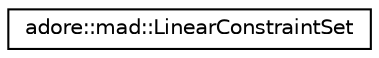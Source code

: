 digraph "Graphical Class Hierarchy"
{
 // LATEX_PDF_SIZE
  edge [fontname="Helvetica",fontsize="10",labelfontname="Helvetica",labelfontsize="10"];
  node [fontname="Helvetica",fontsize="10",shape=record];
  rankdir="LR";
  Node0 [label="adore::mad::LinearConstraintSet",height=0.2,width=0.4,color="black", fillcolor="white", style="filled",URL="$classadore_1_1mad_1_1LinearConstraintSet.html",tooltip=" "];
}
